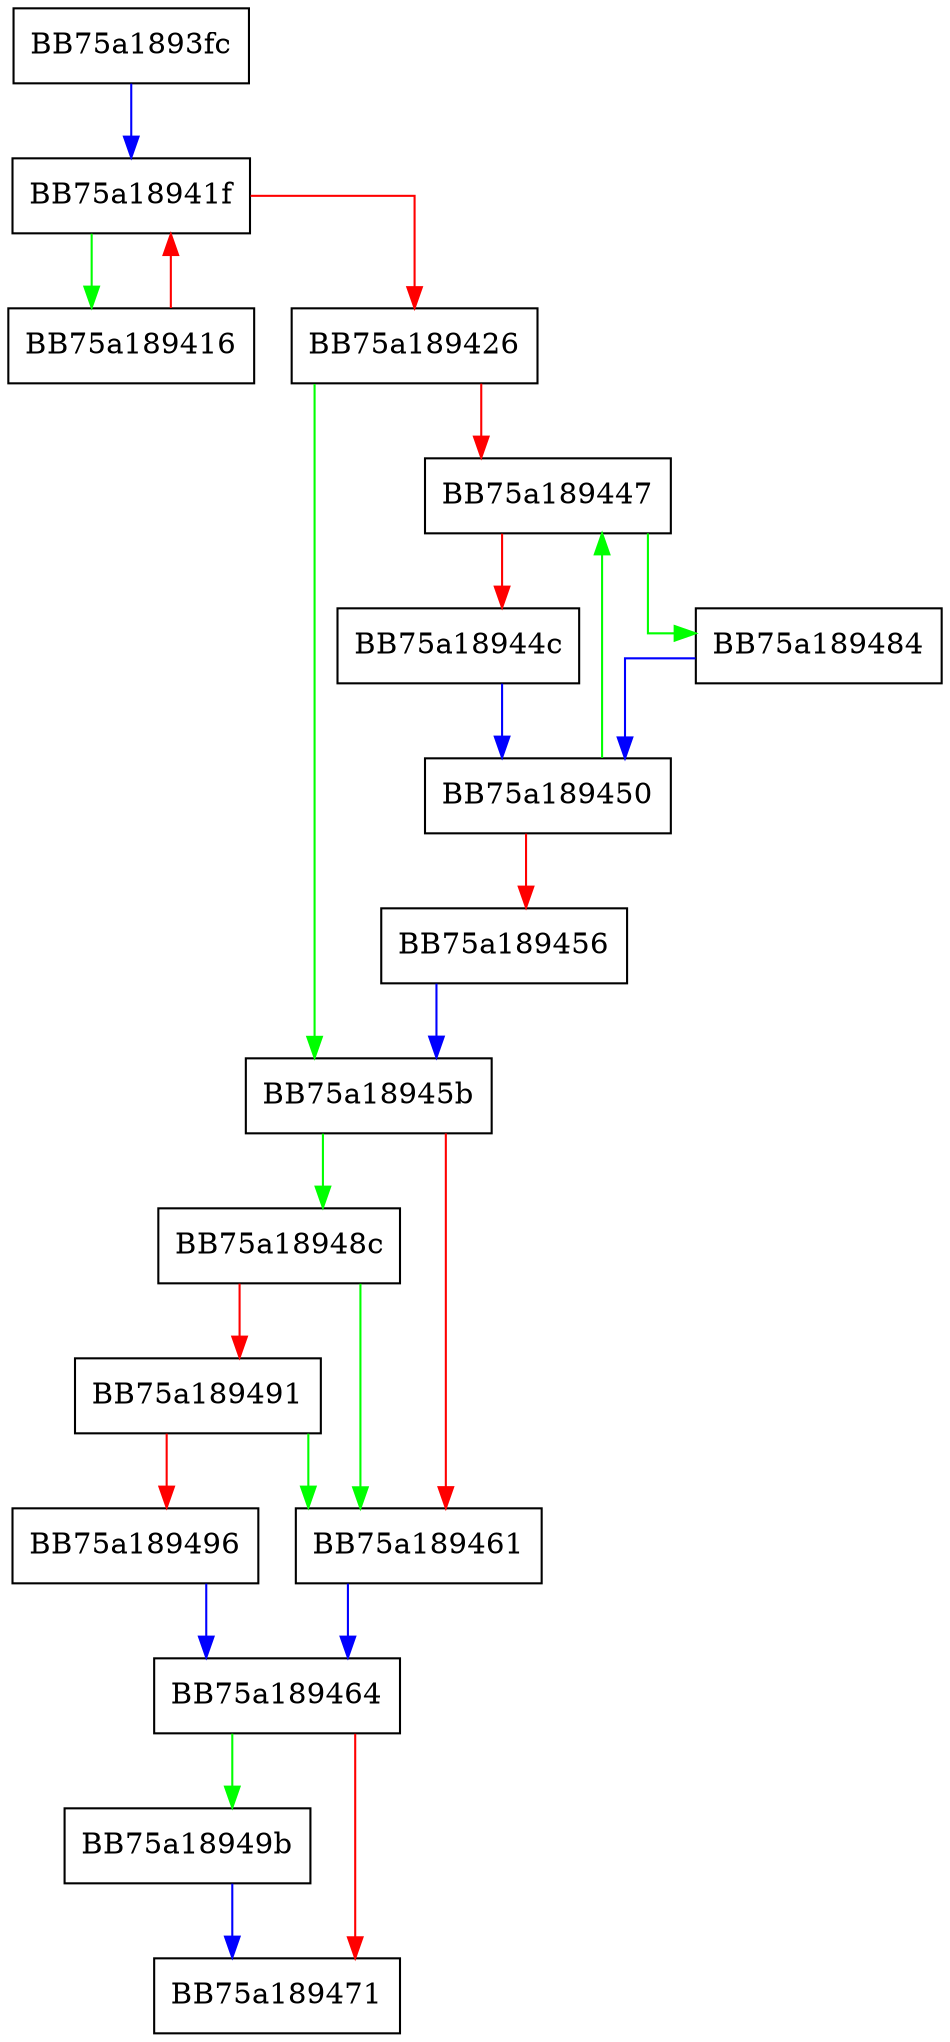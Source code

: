 digraph Find {
  node [shape="box"];
  graph [splines=ortho];
  BB75a1893fc -> BB75a18941f [color="blue"];
  BB75a189416 -> BB75a18941f [color="red"];
  BB75a18941f -> BB75a189416 [color="green"];
  BB75a18941f -> BB75a189426 [color="red"];
  BB75a189426 -> BB75a18945b [color="green"];
  BB75a189426 -> BB75a189447 [color="red"];
  BB75a189447 -> BB75a189484 [color="green"];
  BB75a189447 -> BB75a18944c [color="red"];
  BB75a18944c -> BB75a189450 [color="blue"];
  BB75a189450 -> BB75a189447 [color="green"];
  BB75a189450 -> BB75a189456 [color="red"];
  BB75a189456 -> BB75a18945b [color="blue"];
  BB75a18945b -> BB75a18948c [color="green"];
  BB75a18945b -> BB75a189461 [color="red"];
  BB75a189461 -> BB75a189464 [color="blue"];
  BB75a189464 -> BB75a18949b [color="green"];
  BB75a189464 -> BB75a189471 [color="red"];
  BB75a189484 -> BB75a189450 [color="blue"];
  BB75a18948c -> BB75a189461 [color="green"];
  BB75a18948c -> BB75a189491 [color="red"];
  BB75a189491 -> BB75a189461 [color="green"];
  BB75a189491 -> BB75a189496 [color="red"];
  BB75a189496 -> BB75a189464 [color="blue"];
  BB75a18949b -> BB75a189471 [color="blue"];
}
